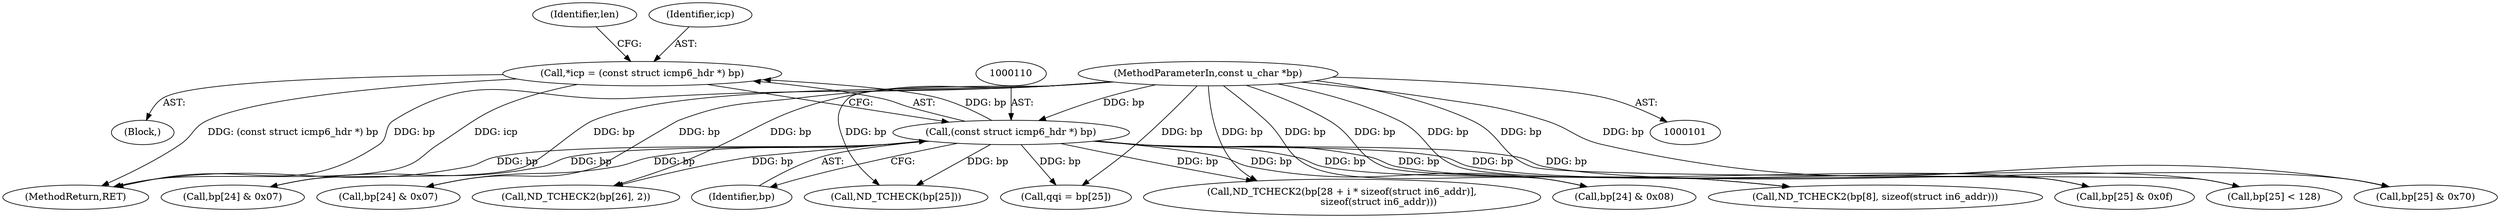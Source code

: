 digraph "0_tcpdump_d7505276842e85bfd067fa21cdb32b8a2dc3c5e4_3@pointer" {
"1000107" [label="(Call,*icp = (const struct icmp6_hdr *) bp)"];
"1000109" [label="(Call,(const struct icmp6_hdr *) bp)"];
"1000103" [label="(MethodParameterIn,const u_char *bp)"];
"1000180" [label="(Call,ND_TCHECK2(bp[8], sizeof(struct in6_addr)))"];
"1000105" [label="(Block,)"];
"1000229" [label="(Call,bp[24] & 0x07)"];
"1000235" [label="(Call,bp[25] < 128)"];
"1000241" [label="(Call,qqi = bp[25])"];
"1000119" [label="(Identifier,len)"];
"1000103" [label="(MethodParameterIn,const u_char *bp)"];
"1000111" [label="(Identifier,bp)"];
"1000108" [label="(Identifier,icp)"];
"1000207" [label="(Call,bp[24] & 0x08)"];
"1000325" [label="(Call,ND_TCHECK2(bp[28 + i * sizeof(struct in6_addr)],\n                        sizeof(struct in6_addr)))"];
"1000202" [label="(Call,ND_TCHECK(bp[25]))"];
"1000260" [label="(Call,bp[25] & 0x70)"];
"1000218" [label="(Call,bp[24] & 0x07)"];
"1000273" [label="(Call,ND_TCHECK2(bp[26], 2))"];
"1000376" [label="(MethodReturn,RET)"];
"1000252" [label="(Call,bp[25] & 0x0f)"];
"1000109" [label="(Call,(const struct icmp6_hdr *) bp)"];
"1000107" [label="(Call,*icp = (const struct icmp6_hdr *) bp)"];
"1000107" -> "1000105"  [label="AST: "];
"1000107" -> "1000109"  [label="CFG: "];
"1000108" -> "1000107"  [label="AST: "];
"1000109" -> "1000107"  [label="AST: "];
"1000119" -> "1000107"  [label="CFG: "];
"1000107" -> "1000376"  [label="DDG: icp"];
"1000107" -> "1000376"  [label="DDG: (const struct icmp6_hdr *) bp"];
"1000109" -> "1000107"  [label="DDG: bp"];
"1000109" -> "1000111"  [label="CFG: "];
"1000110" -> "1000109"  [label="AST: "];
"1000111" -> "1000109"  [label="AST: "];
"1000109" -> "1000376"  [label="DDG: bp"];
"1000103" -> "1000109"  [label="DDG: bp"];
"1000109" -> "1000180"  [label="DDG: bp"];
"1000109" -> "1000202"  [label="DDG: bp"];
"1000109" -> "1000207"  [label="DDG: bp"];
"1000109" -> "1000218"  [label="DDG: bp"];
"1000109" -> "1000229"  [label="DDG: bp"];
"1000109" -> "1000235"  [label="DDG: bp"];
"1000109" -> "1000241"  [label="DDG: bp"];
"1000109" -> "1000252"  [label="DDG: bp"];
"1000109" -> "1000260"  [label="DDG: bp"];
"1000109" -> "1000273"  [label="DDG: bp"];
"1000109" -> "1000325"  [label="DDG: bp"];
"1000103" -> "1000101"  [label="AST: "];
"1000103" -> "1000376"  [label="DDG: bp"];
"1000103" -> "1000180"  [label="DDG: bp"];
"1000103" -> "1000202"  [label="DDG: bp"];
"1000103" -> "1000207"  [label="DDG: bp"];
"1000103" -> "1000218"  [label="DDG: bp"];
"1000103" -> "1000229"  [label="DDG: bp"];
"1000103" -> "1000235"  [label="DDG: bp"];
"1000103" -> "1000241"  [label="DDG: bp"];
"1000103" -> "1000252"  [label="DDG: bp"];
"1000103" -> "1000260"  [label="DDG: bp"];
"1000103" -> "1000273"  [label="DDG: bp"];
"1000103" -> "1000325"  [label="DDG: bp"];
}
